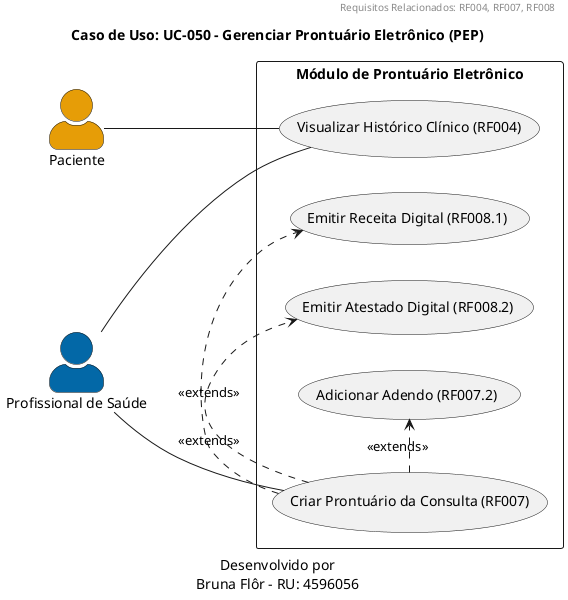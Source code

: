 @startuml

header
Requisitos Relacionados: RF004, RF007, RF008
end header

caption
Desenvolvido por
Bruna Flôr - RU: 4596056
end caption

title Caso de Uso: UC-050 - Gerenciar Prontuário Eletrônico (PEP)

left to right direction
skinparam actorStyle awesome

actor #E69D07 Paciente as Pac
actor #0368A7 "Profissional de Saúde" as Prof

rectangle "Módulo de Prontuário Eletrônico" {

    usecase "Visualizar Histórico Clínico (RF004)" as UC_VisPEP

    usecase "Criar Prontuário da Consulta (RF007)" as UC_Criar
    usecase "Adicionar Adendo (RF007.2)" as UC_Adendo

    usecase "Emitir Receita Digital (RF008.1)" as UC_Receita
    usecase "Emitir Atestado Digital (RF008.2)" as UC_Atestado
}

' =====================================================================
' ASSOCIAÇÕES
' =====================================================================

' Acesso/Visualização (RF004)
Prof -- UC_VisPEP
Pac -- UC_VisPEP

' Criação/Atualização (RF007)
Prof -- UC_Criar

' Extensões da Criação (RF007, RF008)
UC_Criar .> UC_Adendo : <<extends>>
UC_Criar .> UC_Receita : <<extends>>
UC_Criar .> UC_Atestado : <<extends>>

@enduml